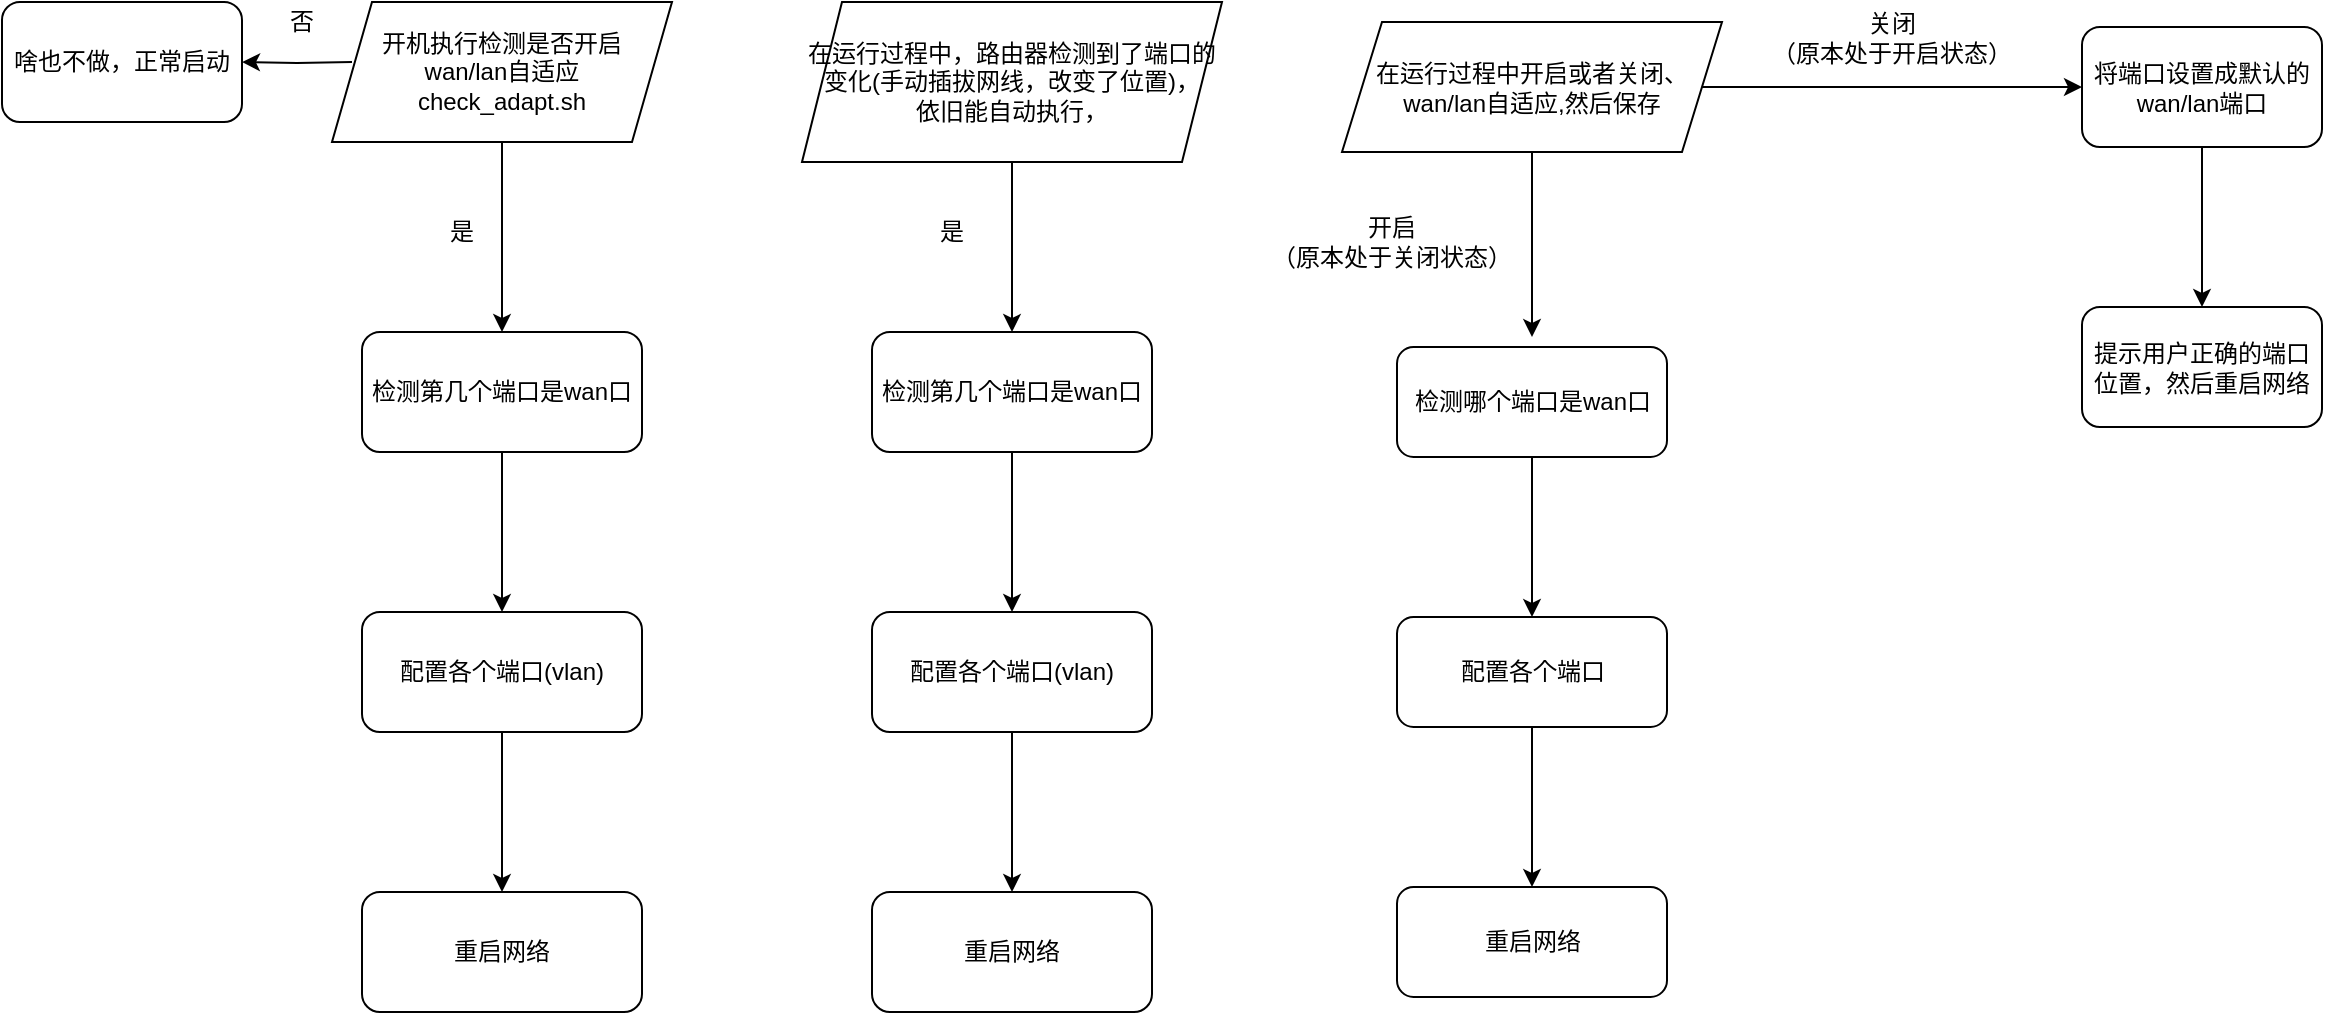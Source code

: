 <mxfile version="14.4.8" type="github">
  <diagram id="fzOOKe-X7RxuKdKewm4T" name="Page-1">
    <mxGraphModel dx="1422" dy="762" grid="1" gridSize="10" guides="1" tooltips="1" connect="1" arrows="1" fold="1" page="1" pageScale="1" pageWidth="827" pageHeight="1169" math="0" shadow="0">
      <root>
        <mxCell id="0" />
        <mxCell id="1" parent="0" />
        <mxCell id="Tx8io3ER4sLVo9Dx3XCB-3" value="" style="edgeStyle=orthogonalEdgeStyle;rounded=0;orthogonalLoop=1;jettySize=auto;html=1;exitX=0.5;exitY=1;exitDx=0;exitDy=0;" edge="1" parent="1" source="Tx8io3ER4sLVo9Dx3XCB-13" target="Tx8io3ER4sLVo9Dx3XCB-2">
          <mxGeometry relative="1" as="geometry">
            <mxPoint x="250" y="125" as="sourcePoint" />
          </mxGeometry>
        </mxCell>
        <mxCell id="Tx8io3ER4sLVo9Dx3XCB-5" value="" style="edgeStyle=orthogonalEdgeStyle;rounded=0;orthogonalLoop=1;jettySize=auto;html=1;" edge="1" parent="1" source="Tx8io3ER4sLVo9Dx3XCB-2" target="Tx8io3ER4sLVo9Dx3XCB-4">
          <mxGeometry relative="1" as="geometry" />
        </mxCell>
        <mxCell id="Tx8io3ER4sLVo9Dx3XCB-2" value="检测第几个端口是wan口" style="rounded=1;whiteSpace=wrap;html=1;" vertex="1" parent="1">
          <mxGeometry x="180" y="205" width="140" height="60" as="geometry" />
        </mxCell>
        <mxCell id="Tx8io3ER4sLVo9Dx3XCB-15" value="" style="edgeStyle=orthogonalEdgeStyle;rounded=0;orthogonalLoop=1;jettySize=auto;html=1;" edge="1" parent="1" source="Tx8io3ER4sLVo9Dx3XCB-4" target="Tx8io3ER4sLVo9Dx3XCB-14">
          <mxGeometry relative="1" as="geometry" />
        </mxCell>
        <mxCell id="Tx8io3ER4sLVo9Dx3XCB-4" value="配置各个端口(vlan)" style="rounded=1;whiteSpace=wrap;html=1;" vertex="1" parent="1">
          <mxGeometry x="180" y="345" width="140" height="60" as="geometry" />
        </mxCell>
        <mxCell id="Tx8io3ER4sLVo9Dx3XCB-9" value="" style="edgeStyle=orthogonalEdgeStyle;rounded=0;orthogonalLoop=1;jettySize=auto;html=1;entryX=1;entryY=0.5;entryDx=0;entryDy=0;" edge="1" parent="1" target="Tx8io3ER4sLVo9Dx3XCB-10">
          <mxGeometry relative="1" as="geometry">
            <mxPoint x="175" y="70" as="sourcePoint" />
            <mxPoint x="70" y="70" as="targetPoint" />
            <Array as="points" />
          </mxGeometry>
        </mxCell>
        <mxCell id="Tx8io3ER4sLVo9Dx3XCB-7" value="是" style="text;html=1;strokeColor=none;fillColor=none;align=center;verticalAlign=middle;whiteSpace=wrap;rounded=0;rotation=0;" vertex="1" parent="1">
          <mxGeometry x="210" y="145" width="40" height="20" as="geometry" />
        </mxCell>
        <mxCell id="Tx8io3ER4sLVo9Dx3XCB-10" value="啥也不做，正常启动" style="rounded=1;whiteSpace=wrap;html=1;" vertex="1" parent="1">
          <mxGeometry y="40" width="120" height="60" as="geometry" />
        </mxCell>
        <mxCell id="Tx8io3ER4sLVo9Dx3XCB-12" value="否" style="text;html=1;strokeColor=none;fillColor=none;align=center;verticalAlign=middle;whiteSpace=wrap;rounded=0;" vertex="1" parent="1">
          <mxGeometry x="130" y="40" width="40" height="20" as="geometry" />
        </mxCell>
        <mxCell id="Tx8io3ER4sLVo9Dx3XCB-13" value="&lt;span&gt;开机执行检测是否开启&lt;br&gt;wan/lan自适应&lt;br&gt;check_adapt.sh&lt;br&gt;&lt;/span&gt;" style="shape=parallelogram;perimeter=parallelogramPerimeter;whiteSpace=wrap;html=1;fixedSize=1;" vertex="1" parent="1">
          <mxGeometry x="165" y="40" width="170" height="70" as="geometry" />
        </mxCell>
        <mxCell id="Tx8io3ER4sLVo9Dx3XCB-14" value="重启网络" style="rounded=1;whiteSpace=wrap;html=1;" vertex="1" parent="1">
          <mxGeometry x="180" y="485" width="140" height="60" as="geometry" />
        </mxCell>
        <mxCell id="Tx8io3ER4sLVo9Dx3XCB-23" style="edgeStyle=orthogonalEdgeStyle;rounded=0;orthogonalLoop=1;jettySize=auto;html=1;entryX=0.5;entryY=0;entryDx=0;entryDy=0;" edge="1" parent="1" source="Tx8io3ER4sLVo9Dx3XCB-16" target="Tx8io3ER4sLVo9Dx3XCB-18">
          <mxGeometry relative="1" as="geometry" />
        </mxCell>
        <mxCell id="Tx8io3ER4sLVo9Dx3XCB-16" value="在运行过程中，路由器检测到了端口的变化(手动插拔网线，改变了位置)，&lt;br&gt;依旧能自动执行，" style="shape=parallelogram;perimeter=parallelogramPerimeter;whiteSpace=wrap;html=1;fixedSize=1;" vertex="1" parent="1">
          <mxGeometry x="400" y="40" width="210" height="80" as="geometry" />
        </mxCell>
        <mxCell id="Tx8io3ER4sLVo9Dx3XCB-17" value="" style="edgeStyle=orthogonalEdgeStyle;rounded=0;orthogonalLoop=1;jettySize=auto;html=1;" edge="1" parent="1" source="Tx8io3ER4sLVo9Dx3XCB-18" target="Tx8io3ER4sLVo9Dx3XCB-20">
          <mxGeometry relative="1" as="geometry" />
        </mxCell>
        <mxCell id="Tx8io3ER4sLVo9Dx3XCB-18" value="检测第几个端口是wan口" style="rounded=1;whiteSpace=wrap;html=1;" vertex="1" parent="1">
          <mxGeometry x="435" y="205" width="140" height="60" as="geometry" />
        </mxCell>
        <mxCell id="Tx8io3ER4sLVo9Dx3XCB-19" value="" style="edgeStyle=orthogonalEdgeStyle;rounded=0;orthogonalLoop=1;jettySize=auto;html=1;" edge="1" parent="1" source="Tx8io3ER4sLVo9Dx3XCB-20" target="Tx8io3ER4sLVo9Dx3XCB-22">
          <mxGeometry relative="1" as="geometry" />
        </mxCell>
        <mxCell id="Tx8io3ER4sLVo9Dx3XCB-20" value="配置各个端口(vlan)" style="rounded=1;whiteSpace=wrap;html=1;" vertex="1" parent="1">
          <mxGeometry x="435" y="345" width="140" height="60" as="geometry" />
        </mxCell>
        <mxCell id="Tx8io3ER4sLVo9Dx3XCB-21" value="是" style="text;html=1;strokeColor=none;fillColor=none;align=center;verticalAlign=middle;whiteSpace=wrap;rounded=0;rotation=0;" vertex="1" parent="1">
          <mxGeometry x="455" y="145" width="40" height="20" as="geometry" />
        </mxCell>
        <mxCell id="Tx8io3ER4sLVo9Dx3XCB-22" value="重启网络" style="rounded=1;whiteSpace=wrap;html=1;" vertex="1" parent="1">
          <mxGeometry x="435" y="485" width="140" height="60" as="geometry" />
        </mxCell>
        <mxCell id="Tx8io3ER4sLVo9Dx3XCB-25" style="edgeStyle=orthogonalEdgeStyle;rounded=0;orthogonalLoop=1;jettySize=auto;html=1;" edge="1" parent="1" source="Tx8io3ER4sLVo9Dx3XCB-24">
          <mxGeometry relative="1" as="geometry">
            <mxPoint x="765" y="207.5" as="targetPoint" />
          </mxGeometry>
        </mxCell>
        <mxCell id="Tx8io3ER4sLVo9Dx3XCB-31" style="edgeStyle=orthogonalEdgeStyle;rounded=0;orthogonalLoop=1;jettySize=auto;html=1;" edge="1" parent="1" source="Tx8io3ER4sLVo9Dx3XCB-24" target="Tx8io3ER4sLVo9Dx3XCB-29">
          <mxGeometry relative="1" as="geometry" />
        </mxCell>
        <mxCell id="Tx8io3ER4sLVo9Dx3XCB-24" value="在运行过程中开启或者关闭、&lt;br&gt;wan/lan自适应,然后保存" style="shape=parallelogram;perimeter=parallelogramPerimeter;whiteSpace=wrap;html=1;fixedSize=1;" vertex="1" parent="1">
          <mxGeometry x="670" y="50" width="190" height="65" as="geometry" />
        </mxCell>
        <mxCell id="Tx8io3ER4sLVo9Dx3XCB-34" value="" style="edgeStyle=orthogonalEdgeStyle;rounded=0;orthogonalLoop=1;jettySize=auto;html=1;" edge="1" parent="1" source="Tx8io3ER4sLVo9Dx3XCB-26" target="Tx8io3ER4sLVo9Dx3XCB-33">
          <mxGeometry relative="1" as="geometry" />
        </mxCell>
        <mxCell id="Tx8io3ER4sLVo9Dx3XCB-26" value="检测哪个端口是wan口" style="rounded=1;whiteSpace=wrap;html=1;" vertex="1" parent="1">
          <mxGeometry x="697.5" y="212.5" width="135" height="55" as="geometry" />
        </mxCell>
        <mxCell id="Tx8io3ER4sLVo9Dx3XCB-27" value="开启&lt;br&gt;（原本处于关闭状态）" style="text;html=1;strokeColor=none;fillColor=none;align=center;verticalAlign=middle;whiteSpace=wrap;rounded=0;" vertex="1" parent="1">
          <mxGeometry x="630" y="152.5" width="130" height="15" as="geometry" />
        </mxCell>
        <mxCell id="Tx8io3ER4sLVo9Dx3XCB-38" value="" style="edgeStyle=orthogonalEdgeStyle;rounded=0;orthogonalLoop=1;jettySize=auto;html=1;" edge="1" parent="1" source="Tx8io3ER4sLVo9Dx3XCB-29" target="Tx8io3ER4sLVo9Dx3XCB-37">
          <mxGeometry relative="1" as="geometry" />
        </mxCell>
        <mxCell id="Tx8io3ER4sLVo9Dx3XCB-29" value="将端口设置成默认的wan/lan端口" style="rounded=1;whiteSpace=wrap;html=1;" vertex="1" parent="1">
          <mxGeometry x="1040" y="52.5" width="120" height="60" as="geometry" />
        </mxCell>
        <mxCell id="Tx8io3ER4sLVo9Dx3XCB-30" value="关闭&lt;br&gt;（原本处于开启状态）" style="text;html=1;strokeColor=none;fillColor=none;align=center;verticalAlign=middle;whiteSpace=wrap;rounded=0;" vertex="1" parent="1">
          <mxGeometry x="880" y="57.5" width="130" as="geometry" />
        </mxCell>
        <mxCell id="Tx8io3ER4sLVo9Dx3XCB-36" value="" style="edgeStyle=orthogonalEdgeStyle;rounded=0;orthogonalLoop=1;jettySize=auto;html=1;" edge="1" parent="1" source="Tx8io3ER4sLVo9Dx3XCB-33" target="Tx8io3ER4sLVo9Dx3XCB-35">
          <mxGeometry relative="1" as="geometry" />
        </mxCell>
        <mxCell id="Tx8io3ER4sLVo9Dx3XCB-33" value="配置各个端口" style="rounded=1;whiteSpace=wrap;html=1;" vertex="1" parent="1">
          <mxGeometry x="697.5" y="347.5" width="135" height="55" as="geometry" />
        </mxCell>
        <mxCell id="Tx8io3ER4sLVo9Dx3XCB-35" value="重启网络" style="rounded=1;whiteSpace=wrap;html=1;" vertex="1" parent="1">
          <mxGeometry x="697.5" y="482.5" width="135" height="55" as="geometry" />
        </mxCell>
        <mxCell id="Tx8io3ER4sLVo9Dx3XCB-37" value="提示用户正确的端口位置，然后重启网络" style="rounded=1;whiteSpace=wrap;html=1;" vertex="1" parent="1">
          <mxGeometry x="1040" y="192.5" width="120" height="60" as="geometry" />
        </mxCell>
      </root>
    </mxGraphModel>
  </diagram>
</mxfile>
